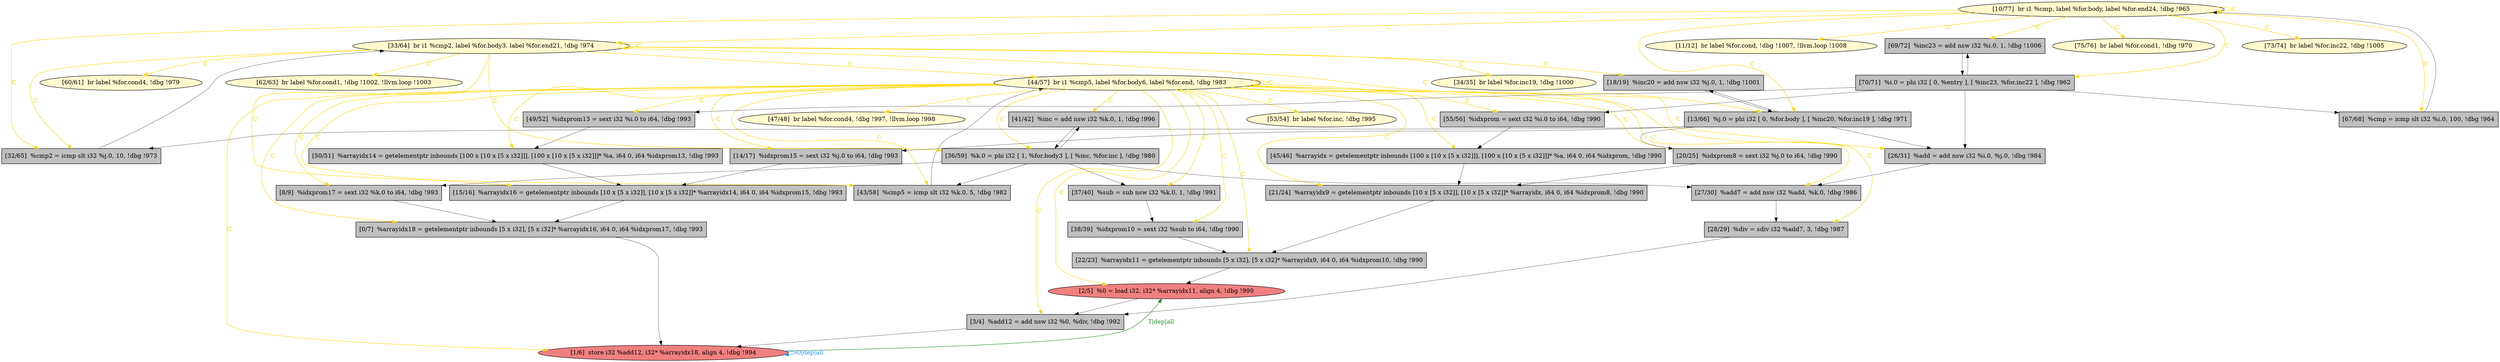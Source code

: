 
digraph G {


node413 [fillcolor=lightcoral,label="[2/5]  %0 = load i32, i32* %arrayidx11, align 4, !dbg !990",shape=ellipse,style=filled ]
node411 [fillcolor=grey,label="[32/65]  %cmp2 = icmp slt i32 %j.0, 10, !dbg !973",shape=rectangle,style=filled ]
node376 [fillcolor=grey,label="[8/9]  %idxprom17 = sext i32 %k.0 to i64, !dbg !993",shape=rectangle,style=filled ]
node388 [fillcolor=lemonchiffon,label="[53/54]  br label %for.inc, !dbg !995",shape=ellipse,style=filled ]
node384 [fillcolor=grey,label="[43/58]  %cmp5 = icmp slt i32 %k.0, 5, !dbg !982",shape=rectangle,style=filled ]
node406 [fillcolor=grey,label="[55/56]  %idxprom = sext i32 %i.0 to i64, !dbg !990",shape=rectangle,style=filled ]
node390 [fillcolor=grey,label="[22/23]  %arrayidx11 = getelementptr inbounds [5 x i32], [5 x i32]* %arrayidx9, i64 0, i64 %idxprom10, !dbg !990",shape=rectangle,style=filled ]
node387 [fillcolor=grey,label="[50/51]  %arrayidx14 = getelementptr inbounds [100 x [10 x [5 x i32]]], [100 x [10 x [5 x i32]]]* %a, i64 0, i64 %idxprom13, !dbg !993",shape=rectangle,style=filled ]
node389 [fillcolor=grey,label="[20/25]  %idxprom8 = sext i32 %j.0 to i64, !dbg !990",shape=rectangle,style=filled ]
node385 [fillcolor=grey,label="[18/19]  %inc20 = add nsw i32 %j.0, 1, !dbg !1001",shape=rectangle,style=filled ]
node381 [fillcolor=grey,label="[28/29]  %div = sdiv i32 %add7, 3, !dbg !987",shape=rectangle,style=filled ]
node375 [fillcolor=grey,label="[0/7]  %arrayidx18 = getelementptr inbounds [5 x i32], [5 x i32]* %arrayidx16, i64 0, i64 %idxprom17, !dbg !993",shape=rectangle,style=filled ]
node412 [fillcolor=grey,label="[38/39]  %idxprom10 = sext i32 %sub to i64, !dbg !990",shape=rectangle,style=filled ]
node377 [fillcolor=grey,label="[3/4]  %add12 = add nsw i32 %0, %div, !dbg !992",shape=rectangle,style=filled ]
node378 [fillcolor=lemonchiffon,label="[10/77]  br i1 %cmp, label %for.body, label %for.end24, !dbg !965",shape=ellipse,style=filled ]
node380 [fillcolor=lemonchiffon,label="[34/35]  br label %for.inc19, !dbg !1000",shape=ellipse,style=filled ]
node398 [fillcolor=grey,label="[49/52]  %idxprom13 = sext i32 %i.0 to i64, !dbg !993",shape=rectangle,style=filled ]
node379 [fillcolor=lemonchiffon,label="[44/57]  br i1 %cmp5, label %for.body6, label %for.end, !dbg !983",shape=ellipse,style=filled ]
node392 [fillcolor=grey,label="[69/72]  %inc23 = add nsw i32 %i.0, 1, !dbg !1006",shape=rectangle,style=filled ]
node391 [fillcolor=lemonchiffon,label="[60/61]  br label %for.cond4, !dbg !979",shape=ellipse,style=filled ]
node382 [fillcolor=grey,label="[15/16]  %arrayidx16 = getelementptr inbounds [10 x [5 x i32]], [10 x [5 x i32]]* %arrayidx14, i64 0, i64 %idxprom15, !dbg !993",shape=rectangle,style=filled ]
node403 [fillcolor=grey,label="[27/30]  %add7 = add nsw i32 %add, %k.0, !dbg !986",shape=rectangle,style=filled ]
node393 [fillcolor=lemonchiffon,label="[33/64]  br i1 %cmp2, label %for.body3, label %for.end21, !dbg !974",shape=ellipse,style=filled ]
node396 [fillcolor=lemonchiffon,label="[11/12]  br label %for.cond, !dbg !1007, !llvm.loop !1008",shape=ellipse,style=filled ]
node394 [fillcolor=grey,label="[41/42]  %inc = add nsw i32 %k.0, 1, !dbg !996",shape=rectangle,style=filled ]
node408 [fillcolor=lemonchiffon,label="[47/48]  br label %for.cond4, !dbg !997, !llvm.loop !998",shape=ellipse,style=filled ]
node386 [fillcolor=grey,label="[70/71]  %i.0 = phi i32 [ 0, %entry ], [ %inc23, %for.inc22 ], !dbg !962",shape=rectangle,style=filled ]
node395 [fillcolor=lemonchiffon,label="[75/76]  br label %for.cond1, !dbg !970",shape=ellipse,style=filled ]
node397 [fillcolor=grey,label="[67/68]  %cmp = icmp slt i32 %i.0, 100, !dbg !964",shape=rectangle,style=filled ]
node410 [fillcolor=lemonchiffon,label="[73/74]  br label %for.inc22, !dbg !1005",shape=ellipse,style=filled ]
node399 [fillcolor=grey,label="[13/66]  %j.0 = phi i32 [ 0, %for.body ], [ %inc20, %for.inc19 ], !dbg !971",shape=rectangle,style=filled ]
node400 [fillcolor=grey,label="[36/59]  %k.0 = phi i32 [ 1, %for.body3 ], [ %inc, %for.inc ], !dbg !980",shape=rectangle,style=filled ]
node383 [fillcolor=grey,label="[21/24]  %arrayidx9 = getelementptr inbounds [10 x [5 x i32]], [10 x [5 x i32]]* %arrayidx, i64 0, i64 %idxprom8, !dbg !990",shape=rectangle,style=filled ]
node405 [fillcolor=lightcoral,label="[1/6]  store i32 %add12, i32* %arrayidx18, align 4, !dbg !994",shape=ellipse,style=filled ]
node401 [fillcolor=lemonchiffon,label="[62/63]  br label %for.cond1, !dbg !1002, !llvm.loop !1003",shape=ellipse,style=filled ]
node402 [fillcolor=grey,label="[26/31]  %add = add nsw i32 %i.0, %j.0, !dbg !984",shape=rectangle,style=filled ]
node404 [fillcolor=grey,label="[14/17]  %idxprom15 = sext i32 %j.0 to i64, !dbg !993",shape=rectangle,style=filled ]
node407 [fillcolor=grey,label="[45/46]  %arrayidx = getelementptr inbounds [100 x [10 x [5 x i32]]], [100 x [10 x [5 x i32]]]* %a, i64 0, i64 %idxprom, !dbg !990",shape=rectangle,style=filled ]
node409 [fillcolor=grey,label="[37/40]  %sub = sub nsw i32 %k.0, 1, !dbg !991",shape=rectangle,style=filled ]

node379->node405 [style=solid,color=gold,label="C",penwidth=1.0,fontcolor=gold ]
node379->node376 [style=solid,color=gold,label="C",penwidth=1.0,fontcolor=gold ]
node379->node382 [style=solid,color=gold,label="C",penwidth=1.0,fontcolor=gold ]
node379->node404 [style=solid,color=gold,label="C",penwidth=1.0,fontcolor=gold ]
node378->node393 [style=solid,color=gold,label="C",penwidth=1.0,fontcolor=gold ]
node379->node389 [style=solid,color=gold,label="C",penwidth=1.0,fontcolor=gold ]
node386->node398 [style=solid,color=black,label="",penwidth=0.5,fontcolor=black ]
node411->node393 [style=solid,color=black,label="",penwidth=0.5,fontcolor=black ]
node393->node391 [style=solid,color=gold,label="C",penwidth=1.0,fontcolor=gold ]
node379->node390 [style=solid,color=gold,label="C",penwidth=1.0,fontcolor=gold ]
node393->node399 [style=solid,color=gold,label="C",penwidth=1.0,fontcolor=gold ]
node392->node386 [style=solid,color=black,label="",penwidth=0.5,fontcolor=black ]
node381->node377 [style=solid,color=black,label="",penwidth=0.5,fontcolor=black ]
node413->node377 [style=solid,color=black,label="",penwidth=0.5,fontcolor=black ]
node389->node383 [style=solid,color=black,label="",penwidth=0.5,fontcolor=black ]
node393->node401 [style=solid,color=gold,label="C",penwidth=1.0,fontcolor=gold ]
node375->node405 [style=solid,color=black,label="",penwidth=0.5,fontcolor=black ]
node379->node379 [style=solid,color=gold,label="C",penwidth=1.0,fontcolor=gold ]
node379->node375 [style=solid,color=gold,label="C",penwidth=1.0,fontcolor=gold ]
node400->node376 [style=solid,color=black,label="",penwidth=0.5,fontcolor=black ]
node376->node375 [style=solid,color=black,label="",penwidth=0.5,fontcolor=black ]
node383->node390 [style=solid,color=black,label="",penwidth=0.5,fontcolor=black ]
node390->node413 [style=solid,color=black,label="",penwidth=0.5,fontcolor=black ]
node379->node400 [style=solid,color=gold,label="C",penwidth=1.0,fontcolor=gold ]
node379->node381 [style=solid,color=gold,label="C",penwidth=1.0,fontcolor=gold ]
node399->node385 [style=solid,color=black,label="",penwidth=0.5,fontcolor=black ]
node394->node400 [style=solid,color=black,label="",penwidth=0.5,fontcolor=black ]
node399->node402 [style=solid,color=black,label="",penwidth=0.5,fontcolor=black ]
node393->node411 [style=solid,color=gold,label="C",penwidth=1.0,fontcolor=gold ]
node398->node387 [style=solid,color=black,label="",penwidth=0.5,fontcolor=black ]
node379->node387 [style=solid,color=gold,label="C",penwidth=1.0,fontcolor=gold ]
node400->node384 [style=solid,color=black,label="",penwidth=0.5,fontcolor=black ]
node378->node395 [style=solid,color=gold,label="C",penwidth=1.0,fontcolor=gold ]
node409->node412 [style=solid,color=black,label="",penwidth=0.5,fontcolor=black ]
node379->node384 [style=solid,color=gold,label="C",penwidth=1.0,fontcolor=gold ]
node378->node411 [style=solid,color=gold,label="C",penwidth=1.0,fontcolor=gold ]
node379->node402 [style=solid,color=gold,label="C",penwidth=1.0,fontcolor=gold ]
node387->node382 [style=solid,color=black,label="",penwidth=0.5,fontcolor=black ]
node379->node383 [style=solid,color=gold,label="C",penwidth=1.0,fontcolor=gold ]
node378->node378 [style=solid,color=gold,label="C",penwidth=1.0,fontcolor=gold ]
node393->node393 [style=solid,color=gold,label="C",penwidth=1.0,fontcolor=gold ]
node378->node397 [style=solid,color=gold,label="C",penwidth=1.0,fontcolor=gold ]
node379->node403 [style=solid,color=gold,label="C",penwidth=1.0,fontcolor=gold ]
node399->node411 [style=solid,color=black,label="",penwidth=0.5,fontcolor=black ]
node378->node392 [style=solid,color=gold,label="C",penwidth=1.0,fontcolor=gold ]
node393->node400 [style=solid,color=gold,label="C",penwidth=1.0,fontcolor=gold ]
node379->node398 [style=solid,color=gold,label="C",penwidth=1.0,fontcolor=gold ]
node386->node397 [style=solid,color=black,label="",penwidth=0.5,fontcolor=black ]
node397->node378 [style=solid,color=black,label="",penwidth=0.5,fontcolor=black ]
node379->node407 [style=solid,color=gold,label="C",penwidth=1.0,fontcolor=gold ]
node406->node407 [style=solid,color=black,label="",penwidth=0.5,fontcolor=black ]
node404->node382 [style=solid,color=black,label="",penwidth=0.5,fontcolor=black ]
node400->node403 [style=solid,color=black,label="",penwidth=0.5,fontcolor=black ]
node393->node385 [style=solid,color=gold,label="C",penwidth=1.0,fontcolor=gold ]
node402->node403 [style=solid,color=black,label="",penwidth=0.5,fontcolor=black ]
node382->node375 [style=solid,color=black,label="",penwidth=0.5,fontcolor=black ]
node399->node389 [style=solid,color=black,label="",penwidth=0.5,fontcolor=black ]
node384->node379 [style=solid,color=black,label="",penwidth=0.5,fontcolor=black ]
node405->node405 [style=solid,color=dodgerblue,label="O|dep|all",penwidth=1.0,fontcolor=dodgerblue ]
node377->node405 [style=solid,color=black,label="",penwidth=0.5,fontcolor=black ]
node399->node404 [style=solid,color=black,label="",penwidth=0.5,fontcolor=black ]
node385->node399 [style=solid,color=black,label="",penwidth=0.5,fontcolor=black ]
node412->node390 [style=solid,color=black,label="",penwidth=0.5,fontcolor=black ]
node386->node402 [style=solid,color=black,label="",penwidth=0.5,fontcolor=black ]
node386->node406 [style=solid,color=black,label="",penwidth=0.5,fontcolor=black ]
node386->node392 [style=solid,color=black,label="",penwidth=0.5,fontcolor=black ]
node405->node413 [style=solid,color=forestgreen,label="T|dep|all",penwidth=1.0,fontcolor=forestgreen ]
node400->node409 [style=solid,color=black,label="",penwidth=0.5,fontcolor=black ]
node379->node413 [style=solid,color=gold,label="C",penwidth=1.0,fontcolor=gold ]
node379->node388 [style=solid,color=gold,label="C",penwidth=1.0,fontcolor=gold ]
node378->node399 [style=solid,color=gold,label="C",penwidth=1.0,fontcolor=gold ]
node400->node394 [style=solid,color=black,label="",penwidth=0.5,fontcolor=black ]
node403->node381 [style=solid,color=black,label="",penwidth=0.5,fontcolor=black ]
node393->node380 [style=solid,color=gold,label="C",penwidth=1.0,fontcolor=gold ]
node379->node377 [style=solid,color=gold,label="C",penwidth=1.0,fontcolor=gold ]
node379->node394 [style=solid,color=gold,label="C",penwidth=1.0,fontcolor=gold ]
node407->node383 [style=solid,color=black,label="",penwidth=0.5,fontcolor=black ]
node378->node386 [style=solid,color=gold,label="C",penwidth=1.0,fontcolor=gold ]
node379->node408 [style=solid,color=gold,label="C",penwidth=1.0,fontcolor=gold ]
node379->node409 [style=solid,color=gold,label="C",penwidth=1.0,fontcolor=gold ]
node378->node410 [style=solid,color=gold,label="C",penwidth=1.0,fontcolor=gold ]
node393->node379 [style=solid,color=gold,label="C",penwidth=1.0,fontcolor=gold ]
node379->node412 [style=solid,color=gold,label="C",penwidth=1.0,fontcolor=gold ]
node378->node396 [style=solid,color=gold,label="C",penwidth=1.0,fontcolor=gold ]
node379->node406 [style=solid,color=gold,label="C",penwidth=1.0,fontcolor=gold ]
node393->node384 [style=solid,color=gold,label="C",penwidth=1.0,fontcolor=gold ]


}
